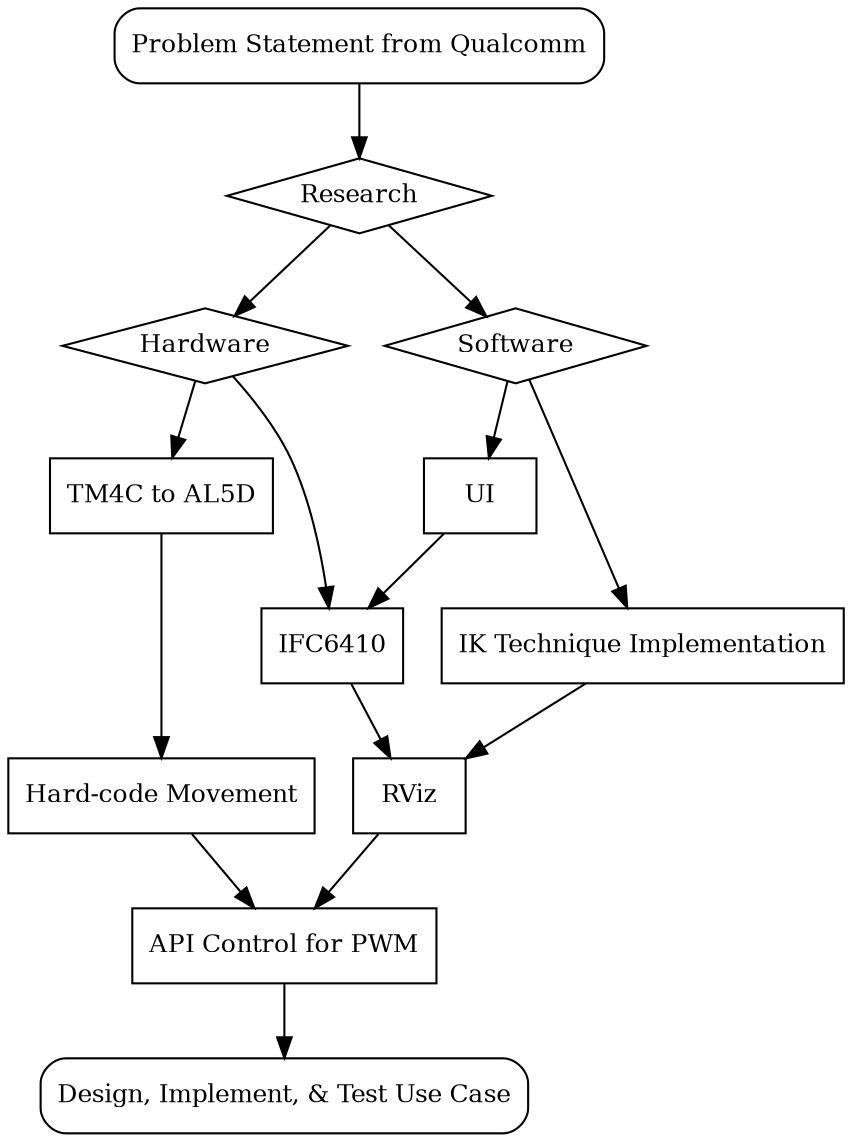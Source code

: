 digraph project_flowchart {

        graph [dpi=900]
        node [fontsize=12]
        concentrate=true

        node [shape=diamond] {
             research [label="Research"] {
                rank=same;
                hardware [label="Hardware"];
                software [label="Software"]
                }
             }

        node [shape=box] {
             start    [label="Problem Statement from Qualcomm", style=rounded]
             titoarm  [label="TM4C to AL5D"]
             ifc      [label="IFC6410"]
             ui       [label="UI"]
             ik       [label="IK Technique Implementation"]
             rviz     [label="RViz"]
             hardcode [label="Hard-code Movement"]
             api      [label="API Control for PWM"]
             finish   [label="Design, Implement, & Test Use Case", style=rounded]
             }

        start -> research -> {hardware, software}

        hardware -> {titoarm, ifc}
        titoarm -> hardcode -> api

        software -> {ik, ui}
        ik -> rviz
        ui -> ifc -> rviz -> api -> finish

}
